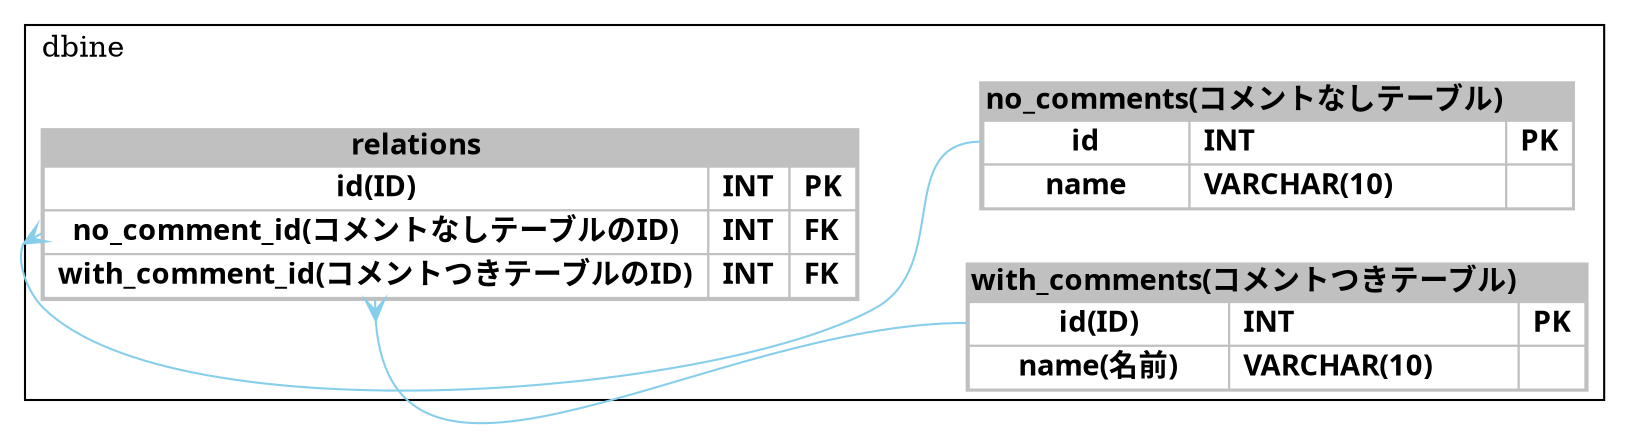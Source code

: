digraph {
	graph [bgcolor=white dpi=350 fontcolor=black label=<> labeljust=c labelloc=t margin=0 rankdir=LR]
	node [fontname="Yu Mincho Demibold" shape=none]
	edge [color=skyblue]
	subgraph cluster_dbine {
		color=black fontcolor=black label=dbine labeljust=l
		dbine_no_comments [label=<<font color="black"><table border="1" cellspacing="0" cellpadding="0" color="gray" bgcolor="gray"><tr><td colspan="2"><b>no_comments(コメントなしテーブル)</b></td></tr><tr><td bgcolor="white" cellpadding="2" port="id"> id </td><td bgcolor="white" cellpadding="2" align="left"> INT </td><td bgcolor="white" cellpadding="2" align="left"> PK </td></tr><tr><td bgcolor="white" cellpadding="2" port="name"> name </td><td bgcolor="white" cellpadding="2" align="left"> VARCHAR(10) </td><td bgcolor="white" cellpadding="2" align="left">  </td></tr></table></font>>]
		dbine_relations [label=<<font color="black"><table border="1" cellspacing="0" cellpadding="0" color="gray" bgcolor="gray"><tr><td colspan="2"><b>relations</b></td></tr><tr><td bgcolor="white" cellpadding="2" port="id"> id(ID) </td><td bgcolor="white" cellpadding="2" align="left"> INT </td><td bgcolor="white" cellpadding="2" align="left"> PK </td></tr><tr><td bgcolor="white" cellpadding="2" port="no_comment_id"> no_comment_id(コメントなしテーブルのID) </td><td bgcolor="white" cellpadding="2" align="left"> INT </td><td bgcolor="white" cellpadding="2" align="left"> FK </td></tr><tr><td bgcolor="white" cellpadding="2" port="with_comment_id"> with_comment_id(コメントつきテーブルのID) </td><td bgcolor="white" cellpadding="2" align="left"> INT </td><td bgcolor="white" cellpadding="2" align="left"> FK </td></tr></table></font>>]
		dbine_with_comments [label=<<font color="black"><table border="1" cellspacing="0" cellpadding="0" color="gray" bgcolor="gray"><tr><td colspan="2"><b>with_comments(コメントつきテーブル)</b></td></tr><tr><td bgcolor="white" cellpadding="2" port="id"> id(ID) </td><td bgcolor="white" cellpadding="2" align="left"> INT </td><td bgcolor="white" cellpadding="2" align="left"> PK </td></tr><tr><td bgcolor="white" cellpadding="2" port="name"> name(名前) </td><td bgcolor="white" cellpadding="2" align="left"> VARCHAR(10) </td><td bgcolor="white" cellpadding="2" align="left">  </td></tr></table></font>>]
	}
	dbine_relations:no_comment_id -> dbine_no_comments:id [arrowtail=crow dir=back]
	dbine_relations:with_comment_id -> dbine_with_comments:id [arrowtail=crow dir=back]
}

